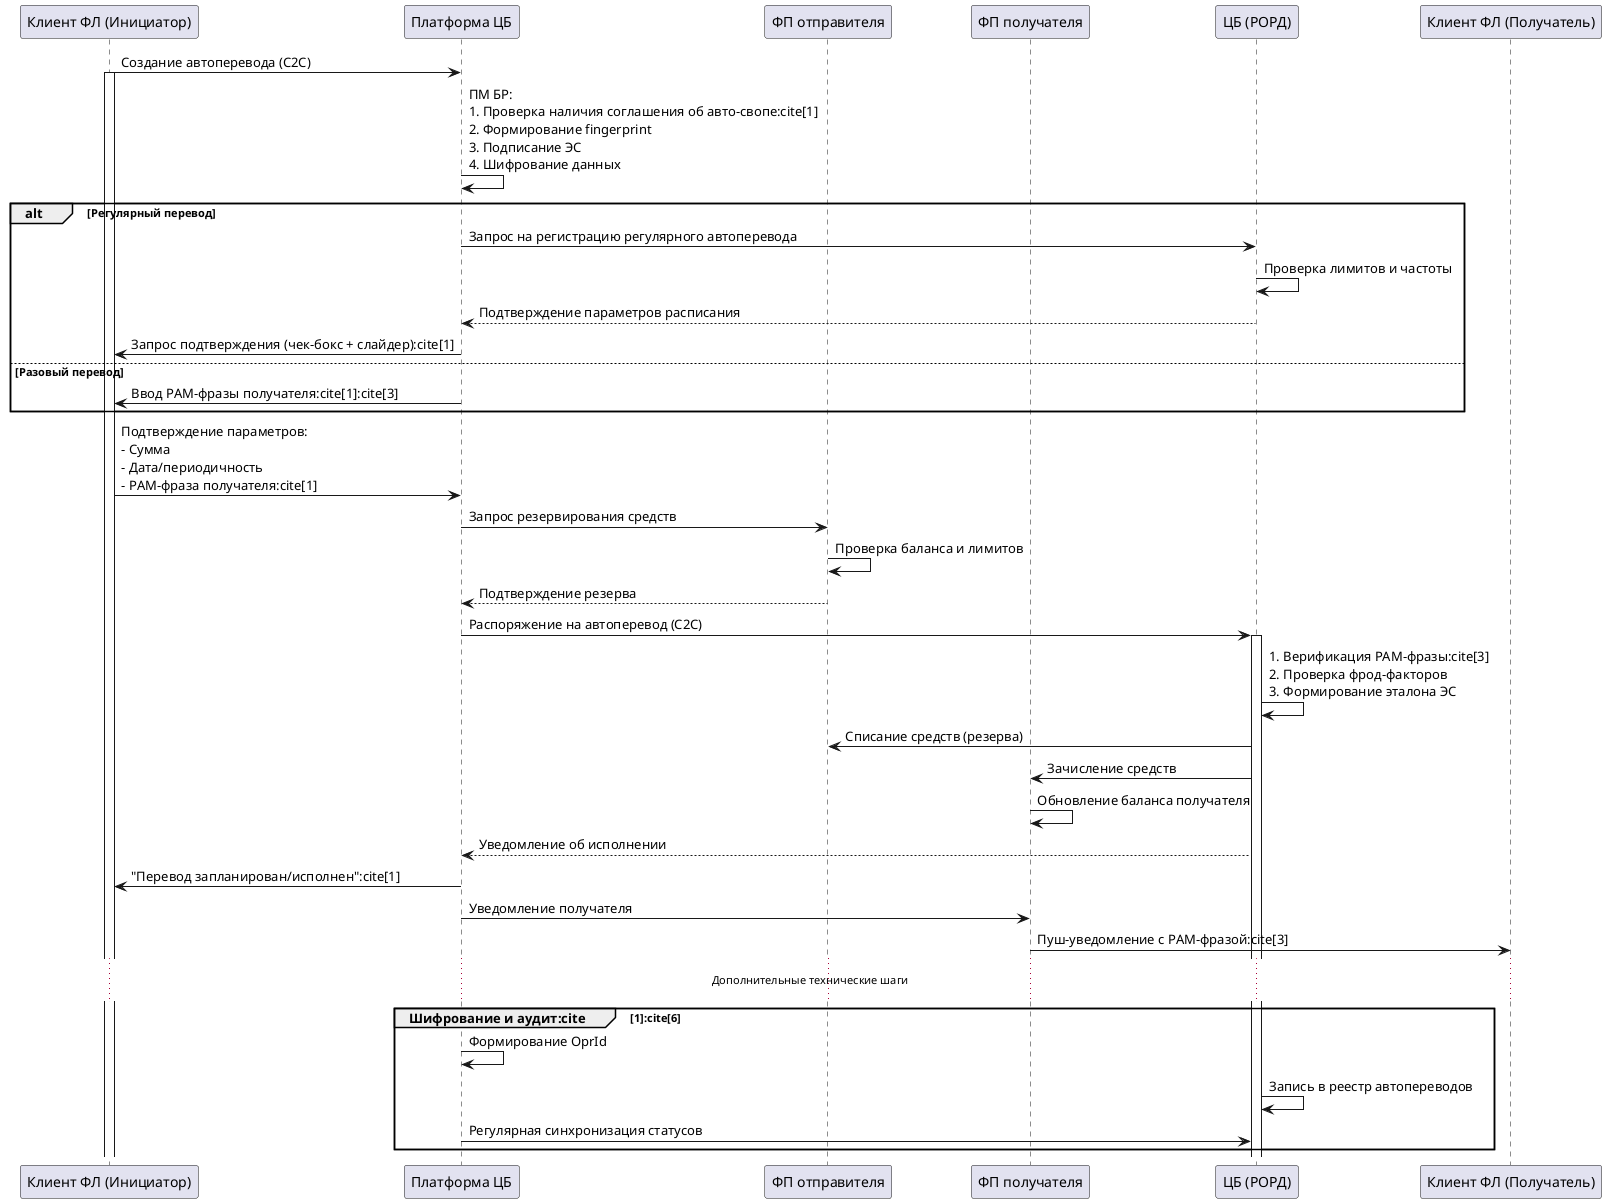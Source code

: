@startuml
participant "Клиент ФЛ (Инициатор)" as client_sender
participant "Платформа ЦБ" as platform
participant "ФП отправителя" as fp_sender
participant "ФП получателя" as fp_receiver
participant "ЦБ (РОРД)" as cb

client_sender -> platform: Создание автоперевода (C2C)
activate client_sender

platform -> platform: ПМ БР: \n1. Проверка наличия соглашения об авто-свопе:cite[1] \n2. Формирование fingerprint \n3. Подписание ЭС \n4. Шифрование данных

alt Регулярный перевод
platform -> cb: Запрос на регистрацию регулярного автоперевода
cb -> cb: Проверка лимитов и частоты
cb --> platform: Подтверждение параметров расписания
platform -> client_sender: Запрос подтверждения (чек-бокс + слайдер):cite[1]
else Разовый перевод
platform -> client_sender: Ввод PAM-фразы получателя:cite[1]:cite[3]
end

client_sender -> platform: Подтверждение параметров: \n- Сумма \n- Дата/периодичность \n- PAM-фраза получателя:cite[1]

platform -> fp_sender: Запрос резервирования средств
fp_sender -> fp_sender: Проверка баланса и лимитов
fp_sender --> platform: Подтверждение резерва

platform -> cb: Распоряжение на автоперевод (C2C)
activate cb
cb -> cb: 1. Верификация PAM-фразы:cite[3]\n2. Проверка фрод-факторов\n3. Формирование эталона ЭС

cb -> fp_sender: Списание средств (резерва)
cb -> fp_receiver: Зачисление средств
fp_receiver -> fp_receiver: Обновление баланса получателя

cb --> platform: Уведомление об исполнении
platform -> client_sender: "Перевод запланирован/исполнен":cite[1]
platform -> fp_receiver: Уведомление получателя
fp_receiver -> "Клиент ФЛ (Получатель)": Пуш-уведомление с PAM-фразой:cite[3]

... Дополнительные технические шаги ...
group Шифрование и аудит:cite[1]:cite[6]
platform -> platform: Формирование OprId
cb -> cb: Запись в реестр автопереводов
platform -> cb: Регулярная синхронизация статусов
end

@enduml